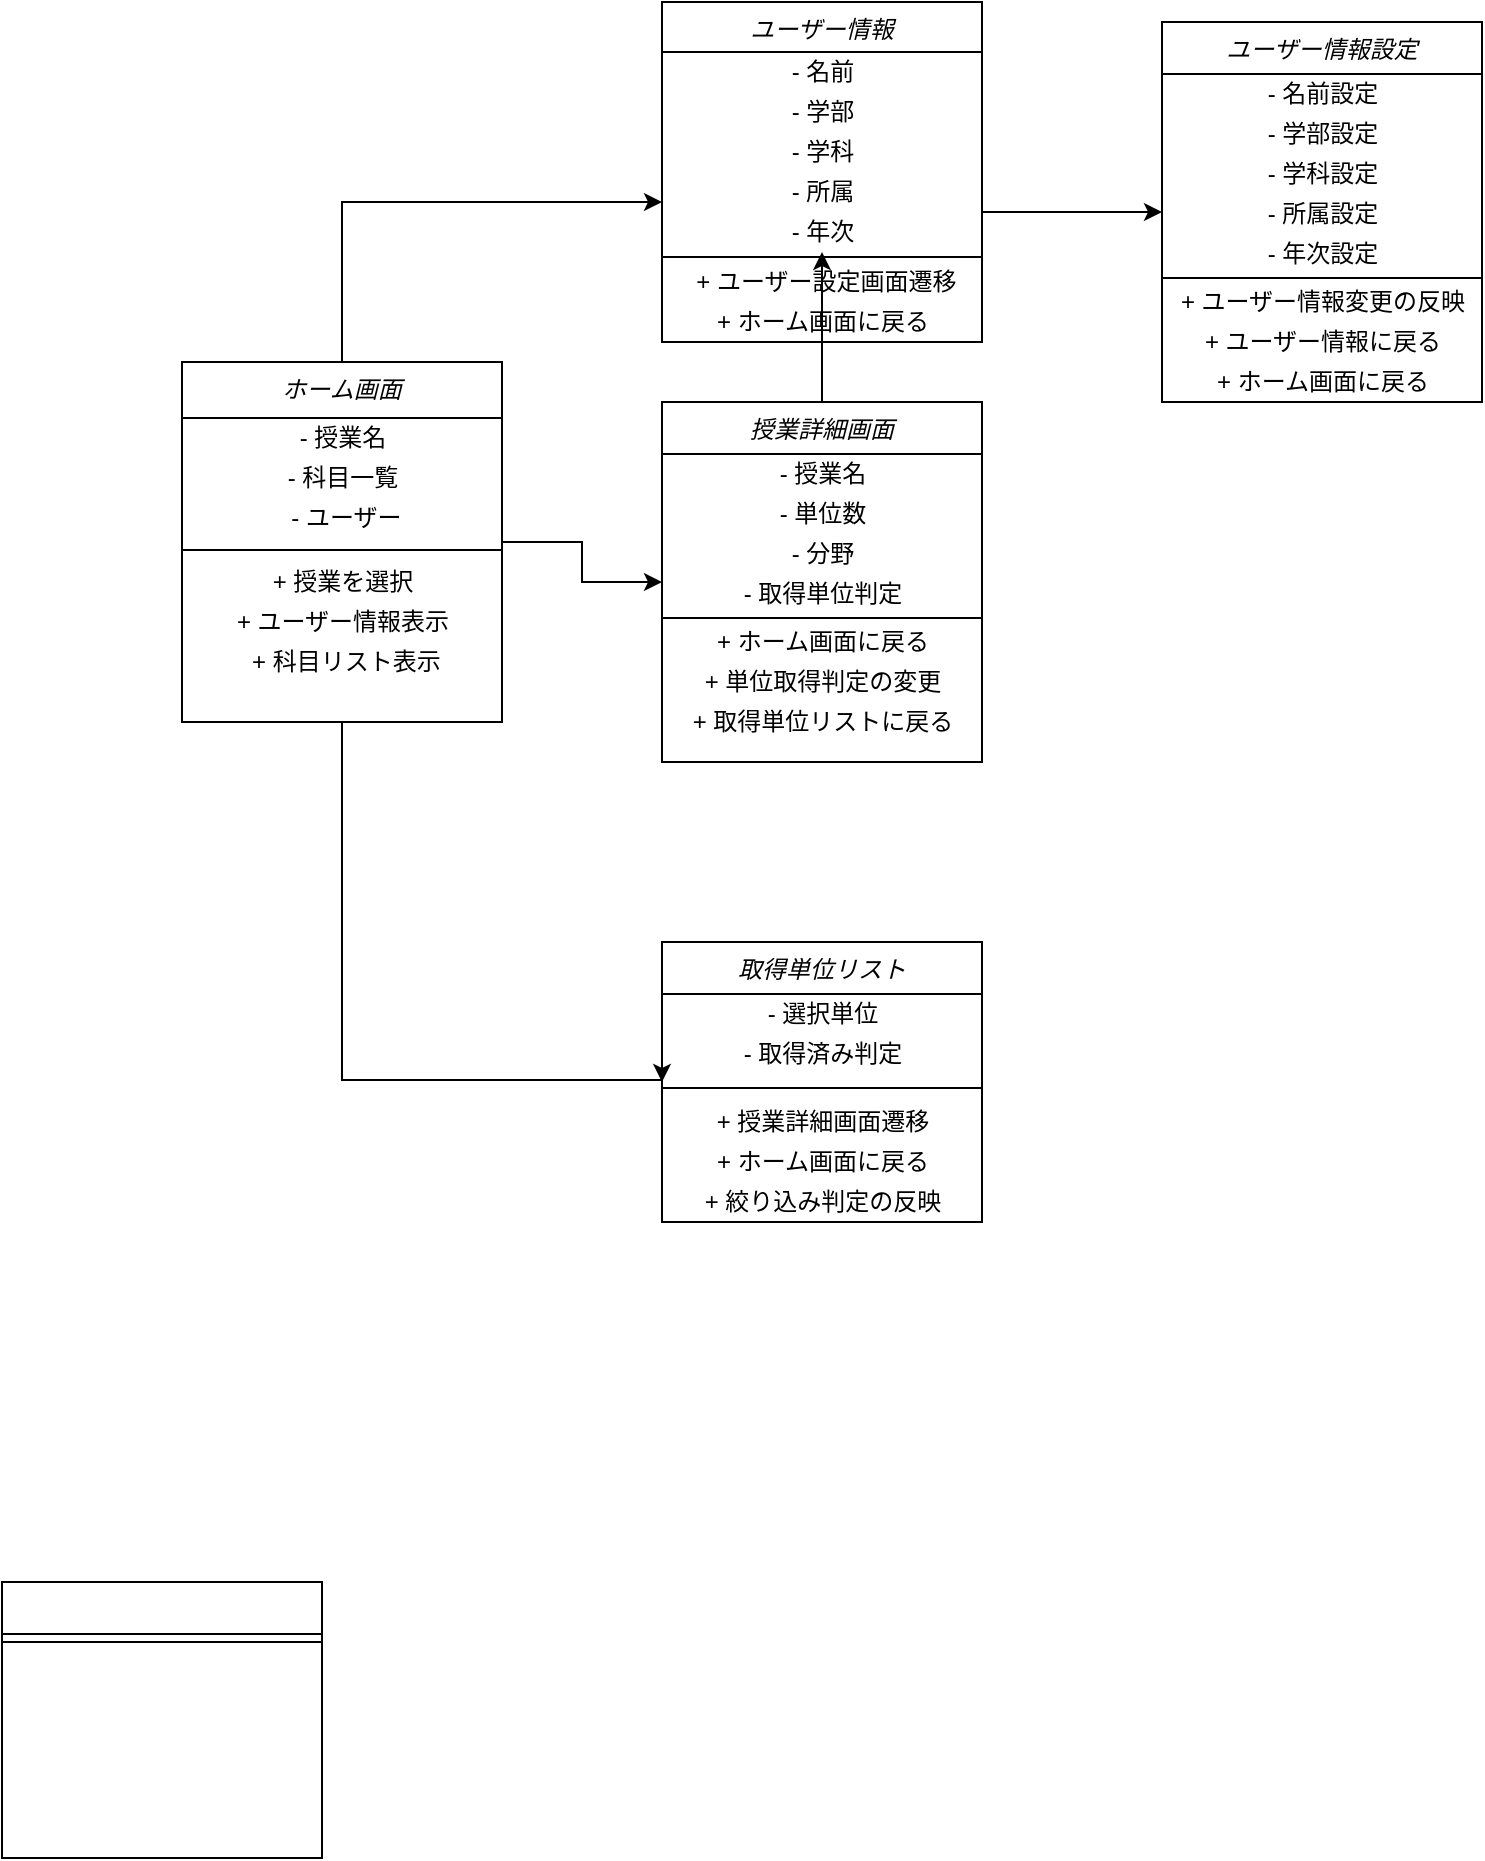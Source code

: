 <mxfile version="12.6.6" type="github"><diagram id="C5RBs43oDa-KdzZeNtuy" name="Page-1"><mxGraphModel dx="1395" dy="779" grid="1" gridSize="10" guides="1" tooltips="1" connect="1" arrows="1" fold="1" page="1" pageScale="1" pageWidth="827" pageHeight="1169" math="0" shadow="0"><root><mxCell id="WIyWlLk6GJQsqaUBKTNV-0"/><mxCell id="WIyWlLk6GJQsqaUBKTNV-1" parent="WIyWlLk6GJQsqaUBKTNV-0"/><mxCell id="vueVsAEjh_niGs77pXd6-15" style="edgeStyle=orthogonalEdgeStyle;rounded=0;orthogonalLoop=1;jettySize=auto;html=1;entryX=0;entryY=0.5;entryDx=0;entryDy=0;" edge="1" parent="WIyWlLk6GJQsqaUBKTNV-1" source="zkfFHV4jXpPFQw0GAbJ--0" target="vueVsAEjh_niGs77pXd6-10"><mxGeometry relative="1" as="geometry"/></mxCell><mxCell id="vueVsAEjh_niGs77pXd6-16" style="edgeStyle=orthogonalEdgeStyle;rounded=0;orthogonalLoop=1;jettySize=auto;html=1;" edge="1" parent="WIyWlLk6GJQsqaUBKTNV-1" source="zkfFHV4jXpPFQw0GAbJ--0"><mxGeometry relative="1" as="geometry"><mxPoint x="360" y="200" as="targetPoint"/><Array as="points"><mxPoint x="200" y="200"/><mxPoint x="200" y="200"/></Array></mxGeometry></mxCell><mxCell id="vueVsAEjh_niGs77pXd6-18" style="edgeStyle=orthogonalEdgeStyle;rounded=0;orthogonalLoop=1;jettySize=auto;html=1;entryX=0;entryY=0.5;entryDx=0;entryDy=0;" edge="1" parent="WIyWlLk6GJQsqaUBKTNV-1" source="zkfFHV4jXpPFQw0GAbJ--0" target="vueVsAEjh_niGs77pXd6-6"><mxGeometry relative="1" as="geometry"><mxPoint x="200" y="600" as="targetPoint"/><Array as="points"><mxPoint x="200" y="639"/></Array></mxGeometry></mxCell><mxCell id="zkfFHV4jXpPFQw0GAbJ--0" value="ホーム画面" style="swimlane;fontStyle=2;align=center;verticalAlign=top;childLayout=stackLayout;horizontal=1;startSize=28;horizontalStack=0;resizeParent=1;resizeLast=0;collapsible=1;marginBottom=0;rounded=0;shadow=0;strokeWidth=1;" parent="WIyWlLk6GJQsqaUBKTNV-1" vertex="1"><mxGeometry x="120" y="280" width="160" height="180" as="geometry"><mxRectangle x="230" y="140" width="160" height="26" as="alternateBounds"/></mxGeometry></mxCell><mxCell id="vueVsAEjh_niGs77pXd6-21" value="- 授業名" style="text;html=1;align=center;verticalAlign=middle;resizable=0;points=[];autosize=1;" vertex="1" parent="zkfFHV4jXpPFQw0GAbJ--0"><mxGeometry y="28" width="160" height="20" as="geometry"/></mxCell><mxCell id="vueVsAEjh_niGs77pXd6-20" value="- 科目一覧" style="text;html=1;align=center;verticalAlign=middle;resizable=0;points=[];autosize=1;" vertex="1" parent="zkfFHV4jXpPFQw0GAbJ--0"><mxGeometry y="48" width="160" height="20" as="geometry"/></mxCell><mxCell id="vueVsAEjh_niGs77pXd6-27" value="&amp;nbsp;- ユーザー" style="text;html=1;align=center;verticalAlign=middle;resizable=0;points=[];autosize=1;" vertex="1" parent="zkfFHV4jXpPFQw0GAbJ--0"><mxGeometry y="68" width="160" height="20" as="geometry"/></mxCell><mxCell id="zkfFHV4jXpPFQw0GAbJ--4" value="" style="line;html=1;strokeWidth=1;align=left;verticalAlign=middle;spacingTop=-1;spacingLeft=3;spacingRight=3;rotatable=0;labelPosition=right;points=[];portConstraint=eastwest;" parent="zkfFHV4jXpPFQw0GAbJ--0" vertex="1"><mxGeometry y="88" width="160" height="12" as="geometry"/></mxCell><mxCell id="vueVsAEjh_niGs77pXd6-22" value="+ 授業を選択" style="text;html=1;align=center;verticalAlign=middle;resizable=0;points=[];autosize=1;" vertex="1" parent="zkfFHV4jXpPFQw0GAbJ--0"><mxGeometry y="100" width="160" height="20" as="geometry"/></mxCell><mxCell id="vueVsAEjh_niGs77pXd6-23" value="+ ユーザー情報表示" style="text;html=1;align=center;verticalAlign=middle;resizable=0;points=[];autosize=1;" vertex="1" parent="zkfFHV4jXpPFQw0GAbJ--0"><mxGeometry y="120" width="160" height="20" as="geometry"/></mxCell><mxCell id="vueVsAEjh_niGs77pXd6-26" value="&amp;nbsp;+ 科目リスト表示" style="text;html=1;align=center;verticalAlign=middle;resizable=0;points=[];autosize=1;" vertex="1" parent="zkfFHV4jXpPFQw0GAbJ--0"><mxGeometry y="140" width="160" height="20" as="geometry"/></mxCell><mxCell id="vueVsAEjh_niGs77pXd6-3" value="" style="swimlane;fontStyle=2;align=center;verticalAlign=top;childLayout=stackLayout;horizontal=1;startSize=26;horizontalStack=0;resizeParent=1;resizeLast=0;collapsible=1;marginBottom=0;rounded=0;shadow=0;strokeWidth=1;" vertex="1" parent="WIyWlLk6GJQsqaUBKTNV-1"><mxGeometry x="30" y="890" width="160" height="138" as="geometry"><mxRectangle x="230" y="140" width="160" height="26" as="alternateBounds"/></mxGeometry></mxCell><mxCell id="vueVsAEjh_niGs77pXd6-4" value="" style="line;html=1;strokeWidth=1;align=left;verticalAlign=middle;spacingTop=-1;spacingLeft=3;spacingRight=3;rotatable=0;labelPosition=right;points=[];portConstraint=eastwest;" vertex="1" parent="vueVsAEjh_niGs77pXd6-3"><mxGeometry y="26" width="160" height="8" as="geometry"/></mxCell><mxCell id="vueVsAEjh_niGs77pXd6-5" value="&lt;br&gt;&lt;br&gt;" style="text;html=1;align=center;verticalAlign=middle;resizable=0;points=[];autosize=1;" vertex="1" parent="WIyWlLk6GJQsqaUBKTNV-1"><mxGeometry x="254" y="161" width="20" height="30" as="geometry"/></mxCell><mxCell id="vueVsAEjh_niGs77pXd6-6" value="取得単位リスト" style="swimlane;fontStyle=2;align=center;verticalAlign=top;childLayout=stackLayout;horizontal=1;startSize=26;horizontalStack=0;resizeParent=1;resizeLast=0;collapsible=1;marginBottom=0;rounded=0;shadow=0;strokeWidth=1;" vertex="1" parent="WIyWlLk6GJQsqaUBKTNV-1"><mxGeometry x="360" y="570" width="160" height="140" as="geometry"><mxRectangle x="230" y="140" width="160" height="26" as="alternateBounds"/></mxGeometry></mxCell><mxCell id="vueVsAEjh_niGs77pXd6-60" value="- 選択単位" style="text;html=1;align=center;verticalAlign=middle;resizable=0;points=[];autosize=1;" vertex="1" parent="vueVsAEjh_niGs77pXd6-6"><mxGeometry y="26" width="160" height="20" as="geometry"/></mxCell><mxCell id="vueVsAEjh_niGs77pXd6-61" value="- 取得済み判定" style="text;html=1;align=center;verticalAlign=middle;resizable=0;points=[];autosize=1;" vertex="1" parent="vueVsAEjh_niGs77pXd6-6"><mxGeometry y="46" width="160" height="20" as="geometry"/></mxCell><mxCell id="vueVsAEjh_niGs77pXd6-7" value="" style="line;html=1;strokeWidth=1;align=left;verticalAlign=middle;spacingTop=-1;spacingLeft=3;spacingRight=3;rotatable=0;labelPosition=right;points=[];portConstraint=eastwest;" vertex="1" parent="vueVsAEjh_niGs77pXd6-6"><mxGeometry y="66" width="160" height="14" as="geometry"/></mxCell><mxCell id="vueVsAEjh_niGs77pXd6-62" value="+ 授業詳細画面遷移" style="text;html=1;align=center;verticalAlign=middle;resizable=0;points=[];autosize=1;" vertex="1" parent="vueVsAEjh_niGs77pXd6-6"><mxGeometry y="80" width="160" height="20" as="geometry"/></mxCell><mxCell id="vueVsAEjh_niGs77pXd6-63" value="+ ホーム画面に戻る" style="text;html=1;align=center;verticalAlign=middle;resizable=0;points=[];autosize=1;" vertex="1" parent="vueVsAEjh_niGs77pXd6-6"><mxGeometry y="100" width="160" height="20" as="geometry"/></mxCell><mxCell id="vueVsAEjh_niGs77pXd6-64" value="+ 絞り込み判定の反映" style="text;html=1;align=center;verticalAlign=middle;resizable=0;points=[];autosize=1;" vertex="1" parent="vueVsAEjh_niGs77pXd6-6"><mxGeometry y="120" width="160" height="20" as="geometry"/></mxCell><mxCell id="vueVsAEjh_niGs77pXd6-8" value="ユーザー情報設定" style="swimlane;fontStyle=2;align=center;verticalAlign=top;childLayout=stackLayout;horizontal=1;startSize=26;horizontalStack=0;resizeParent=1;resizeLast=0;collapsible=1;marginBottom=0;rounded=0;shadow=0;strokeWidth=1;" vertex="1" parent="WIyWlLk6GJQsqaUBKTNV-1"><mxGeometry x="610" y="110" width="160" height="190" as="geometry"><mxRectangle x="230" y="140" width="160" height="26" as="alternateBounds"/></mxGeometry></mxCell><mxCell id="vueVsAEjh_niGs77pXd6-40" value="- 名前設定" style="text;html=1;align=center;verticalAlign=middle;resizable=0;points=[];autosize=1;" vertex="1" parent="vueVsAEjh_niGs77pXd6-8"><mxGeometry y="26" width="160" height="20" as="geometry"/></mxCell><mxCell id="vueVsAEjh_niGs77pXd6-42" value="- 学部設定" style="text;html=1;align=center;verticalAlign=middle;resizable=0;points=[];autosize=1;" vertex="1" parent="vueVsAEjh_niGs77pXd6-8"><mxGeometry y="46" width="160" height="20" as="geometry"/></mxCell><mxCell id="vueVsAEjh_niGs77pXd6-43" value="- 学科設定" style="text;html=1;align=center;verticalAlign=middle;resizable=0;points=[];autosize=1;" vertex="1" parent="vueVsAEjh_niGs77pXd6-8"><mxGeometry y="66" width="160" height="20" as="geometry"/></mxCell><mxCell id="vueVsAEjh_niGs77pXd6-44" value="- 所属設定" style="text;html=1;align=center;verticalAlign=middle;resizable=0;points=[];autosize=1;" vertex="1" parent="vueVsAEjh_niGs77pXd6-8"><mxGeometry y="86" width="160" height="20" as="geometry"/></mxCell><mxCell id="vueVsAEjh_niGs77pXd6-46" value="- 年次設定" style="text;html=1;align=center;verticalAlign=middle;resizable=0;points=[];autosize=1;" vertex="1" parent="vueVsAEjh_niGs77pXd6-8"><mxGeometry y="106" width="160" height="20" as="geometry"/></mxCell><mxCell id="vueVsAEjh_niGs77pXd6-9" value="" style="line;html=1;strokeWidth=1;align=left;verticalAlign=middle;spacingTop=-1;spacingLeft=3;spacingRight=3;rotatable=0;labelPosition=right;points=[];portConstraint=eastwest;" vertex="1" parent="vueVsAEjh_niGs77pXd6-8"><mxGeometry y="126" width="160" height="4" as="geometry"/></mxCell><mxCell id="vueVsAEjh_niGs77pXd6-47" value="+ ユーザー情報変更の反映" style="text;html=1;align=center;verticalAlign=middle;resizable=0;points=[];autosize=1;" vertex="1" parent="vueVsAEjh_niGs77pXd6-8"><mxGeometry y="130" width="160" height="20" as="geometry"/></mxCell><mxCell id="vueVsAEjh_niGs77pXd6-48" value="+ ユーザー情報に戻る" style="text;html=1;align=center;verticalAlign=middle;resizable=0;points=[];autosize=1;" vertex="1" parent="vueVsAEjh_niGs77pXd6-8"><mxGeometry y="150" width="160" height="20" as="geometry"/></mxCell><mxCell id="vueVsAEjh_niGs77pXd6-49" value="+ ホーム画面に戻る" style="text;html=1;align=center;verticalAlign=middle;resizable=0;points=[];autosize=1;" vertex="1" parent="vueVsAEjh_niGs77pXd6-8"><mxGeometry y="170" width="160" height="20" as="geometry"/></mxCell><mxCell id="vueVsAEjh_niGs77pXd6-56" value="" style="edgeStyle=orthogonalEdgeStyle;rounded=0;orthogonalLoop=1;jettySize=auto;html=1;" edge="1" parent="WIyWlLk6GJQsqaUBKTNV-1" source="vueVsAEjh_niGs77pXd6-10" target="vueVsAEjh_niGs77pXd6-45"><mxGeometry relative="1" as="geometry"/></mxCell><mxCell id="vueVsAEjh_niGs77pXd6-10" value="授業詳細画面" style="swimlane;fontStyle=2;align=center;verticalAlign=top;childLayout=stackLayout;horizontal=1;startSize=26;horizontalStack=0;resizeParent=1;resizeLast=0;collapsible=1;marginBottom=0;rounded=0;shadow=0;strokeWidth=1;" vertex="1" parent="WIyWlLk6GJQsqaUBKTNV-1"><mxGeometry x="360" y="300" width="160" height="180" as="geometry"><mxRectangle x="230" y="140" width="160" height="26" as="alternateBounds"/></mxGeometry></mxCell><mxCell id="vueVsAEjh_niGs77pXd6-50" value="- 授業名" style="text;html=1;align=center;verticalAlign=middle;resizable=0;points=[];autosize=1;" vertex="1" parent="vueVsAEjh_niGs77pXd6-10"><mxGeometry y="26" width="160" height="20" as="geometry"/></mxCell><mxCell id="vueVsAEjh_niGs77pXd6-51" value="- 単位数" style="text;html=1;align=center;verticalAlign=middle;resizable=0;points=[];autosize=1;" vertex="1" parent="vueVsAEjh_niGs77pXd6-10"><mxGeometry y="46" width="160" height="20" as="geometry"/></mxCell><mxCell id="vueVsAEjh_niGs77pXd6-52" value="- 分野" style="text;html=1;align=center;verticalAlign=middle;resizable=0;points=[];autosize=1;" vertex="1" parent="vueVsAEjh_niGs77pXd6-10"><mxGeometry y="66" width="160" height="20" as="geometry"/></mxCell><mxCell id="vueVsAEjh_niGs77pXd6-55" value="- 取得単位判定" style="text;html=1;align=center;verticalAlign=middle;resizable=0;points=[];autosize=1;" vertex="1" parent="vueVsAEjh_niGs77pXd6-10"><mxGeometry y="86" width="160" height="20" as="geometry"/></mxCell><mxCell id="vueVsAEjh_niGs77pXd6-11" value="" style="line;html=1;strokeWidth=1;align=left;verticalAlign=middle;spacingTop=-1;spacingLeft=3;spacingRight=3;rotatable=0;labelPosition=right;points=[];portConstraint=eastwest;" vertex="1" parent="vueVsAEjh_niGs77pXd6-10"><mxGeometry y="106" width="160" height="4" as="geometry"/></mxCell><mxCell id="vueVsAEjh_niGs77pXd6-57" value="+ ホーム画面に戻る" style="text;html=1;align=center;verticalAlign=middle;resizable=0;points=[];autosize=1;" vertex="1" parent="vueVsAEjh_niGs77pXd6-10"><mxGeometry y="110" width="160" height="20" as="geometry"/></mxCell><mxCell id="vueVsAEjh_niGs77pXd6-58" value="+ 単位取得判定の変更" style="text;html=1;align=center;verticalAlign=middle;resizable=0;points=[];autosize=1;" vertex="1" parent="vueVsAEjh_niGs77pXd6-10"><mxGeometry y="130" width="160" height="20" as="geometry"/></mxCell><mxCell id="vueVsAEjh_niGs77pXd6-59" value="+ 取得単位リストに戻る" style="text;html=1;align=center;verticalAlign=middle;resizable=0;points=[];autosize=1;" vertex="1" parent="vueVsAEjh_niGs77pXd6-10"><mxGeometry y="150" width="160" height="20" as="geometry"/></mxCell><mxCell id="vueVsAEjh_niGs77pXd6-17" style="edgeStyle=orthogonalEdgeStyle;rounded=0;orthogonalLoop=1;jettySize=auto;html=1;entryX=0;entryY=0.5;entryDx=0;entryDy=0;" edge="1" parent="WIyWlLk6GJQsqaUBKTNV-1" source="vueVsAEjh_niGs77pXd6-12" target="vueVsAEjh_niGs77pXd6-8"><mxGeometry relative="1" as="geometry"><Array as="points"><mxPoint x="610" y="205"/></Array></mxGeometry></mxCell><mxCell id="vueVsAEjh_niGs77pXd6-12" value="ユーザー情報" style="swimlane;fontStyle=2;align=center;verticalAlign=top;childLayout=stackLayout;horizontal=1;startSize=25;horizontalStack=0;resizeParent=1;resizeLast=0;collapsible=1;marginBottom=0;rounded=0;shadow=0;strokeWidth=1;" vertex="1" parent="WIyWlLk6GJQsqaUBKTNV-1"><mxGeometry x="360" y="100" width="160" height="170" as="geometry"><mxRectangle x="230" y="140" width="160" height="26" as="alternateBounds"/></mxGeometry></mxCell><mxCell id="vueVsAEjh_niGs77pXd6-28" value="- 名前" style="text;html=1;align=center;verticalAlign=middle;resizable=0;points=[];autosize=1;" vertex="1" parent="vueVsAEjh_niGs77pXd6-12"><mxGeometry y="25" width="160" height="20" as="geometry"/></mxCell><mxCell id="vueVsAEjh_niGs77pXd6-29" value="- 学部" style="text;html=1;align=center;verticalAlign=middle;resizable=0;points=[];autosize=1;" vertex="1" parent="vueVsAEjh_niGs77pXd6-12"><mxGeometry y="45" width="160" height="20" as="geometry"/></mxCell><mxCell id="vueVsAEjh_niGs77pXd6-32" value="- 学科" style="text;html=1;align=center;verticalAlign=middle;resizable=0;points=[];autosize=1;" vertex="1" parent="vueVsAEjh_niGs77pXd6-12"><mxGeometry y="65" width="160" height="20" as="geometry"/></mxCell><mxCell id="vueVsAEjh_niGs77pXd6-33" value="- 所属" style="text;html=1;align=center;verticalAlign=middle;resizable=0;points=[];autosize=1;" vertex="1" parent="vueVsAEjh_niGs77pXd6-12"><mxGeometry y="85" width="160" height="20" as="geometry"/></mxCell><mxCell id="vueVsAEjh_niGs77pXd6-45" value="- 年次" style="text;html=1;align=center;verticalAlign=middle;resizable=0;points=[];autosize=1;" vertex="1" parent="vueVsAEjh_niGs77pXd6-12"><mxGeometry y="105" width="160" height="20" as="geometry"/></mxCell><mxCell id="vueVsAEjh_niGs77pXd6-13" value="" style="line;html=1;strokeWidth=1;align=left;verticalAlign=middle;spacingTop=-1;spacingLeft=3;spacingRight=3;rotatable=0;labelPosition=right;points=[];portConstraint=eastwest;" vertex="1" parent="vueVsAEjh_niGs77pXd6-12"><mxGeometry y="125" width="160" height="5" as="geometry"/></mxCell><mxCell id="vueVsAEjh_niGs77pXd6-34" value="&amp;nbsp;+ ユーザー設定画面遷移" style="text;html=1;align=center;verticalAlign=middle;resizable=0;points=[];autosize=1;" vertex="1" parent="vueVsAEjh_niGs77pXd6-12"><mxGeometry y="130" width="160" height="20" as="geometry"/></mxCell><mxCell id="vueVsAEjh_niGs77pXd6-35" value="+ ホーム画面に戻る" style="text;html=1;align=center;verticalAlign=middle;resizable=0;points=[];autosize=1;" vertex="1" parent="vueVsAEjh_niGs77pXd6-12"><mxGeometry y="150" width="160" height="20" as="geometry"/></mxCell></root></mxGraphModel></diagram></mxfile>